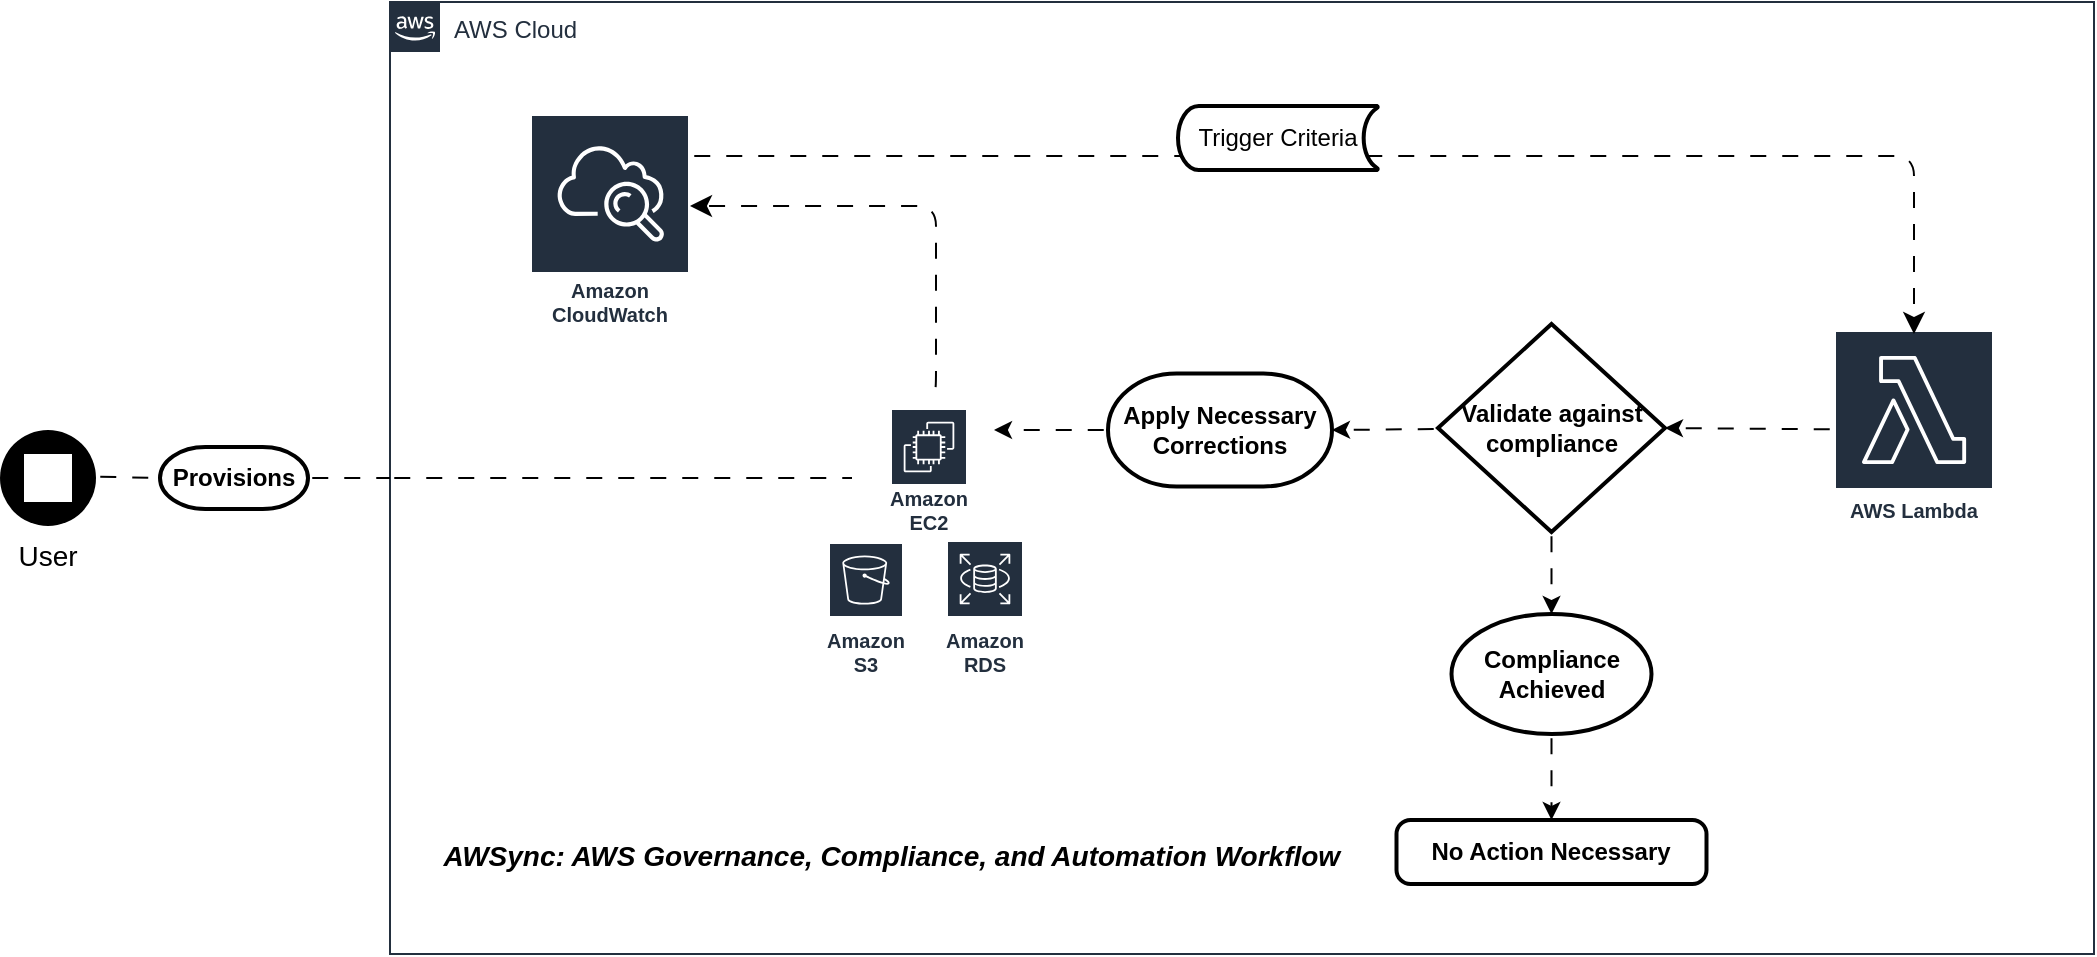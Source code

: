 <mxfile version="25.0.3">
  <diagram name="Page-1" id="UsiLonWmTc8-CPVRAGvT">
    <mxGraphModel dx="3181" dy="2549" grid="0" gridSize="10" guides="1" tooltips="1" connect="1" arrows="1" fold="1" page="0" pageScale="1" pageWidth="850" pageHeight="1100" math="0" shadow="0">
      <root>
        <mxCell id="0" />
        <mxCell id="1" parent="0" />
        <mxCell id="q4Jva7gI54CGLBHjJQhV-42" value="AWS Cloud" style="points=[[0,0],[0.25,0],[0.5,0],[0.75,0],[1,0],[1,0.25],[1,0.5],[1,0.75],[1,1],[0.75,1],[0.5,1],[0.25,1],[0,1],[0,0.75],[0,0.5],[0,0.25]];outlineConnect=0;gradientColor=none;html=1;whiteSpace=wrap;fontSize=12;fontStyle=0;container=1;pointerEvents=0;collapsible=0;recursiveResize=0;shape=mxgraph.aws4.group;grIcon=mxgraph.aws4.group_aws_cloud_alt;strokeColor=#232F3E;fillColor=none;verticalAlign=top;align=left;spacingLeft=30;fontColor=#232F3E;dashed=0;" vertex="1" parent="1">
          <mxGeometry x="-1293" y="-1604" width="852" height="476" as="geometry" />
        </mxCell>
        <mxCell id="q4Jva7gI54CGLBHjJQhV-44" value="AWS Lambda" style="sketch=0;outlineConnect=0;fontColor=#232F3E;gradientColor=none;strokeColor=#ffffff;fillColor=#232F3E;dashed=0;verticalLabelPosition=middle;verticalAlign=bottom;align=center;html=1;whiteSpace=wrap;fontSize=10;fontStyle=1;spacing=3;shape=mxgraph.aws4.productIcon;prIcon=mxgraph.aws4.lambda;" vertex="1" parent="q4Jva7gI54CGLBHjJQhV-42">
          <mxGeometry x="722" y="164" width="80" height="100" as="geometry" />
        </mxCell>
        <mxCell id="q4Jva7gI54CGLBHjJQhV-48" value="Amazon CloudWatch" style="sketch=0;outlineConnect=0;fontColor=#232F3E;gradientColor=none;strokeColor=#ffffff;fillColor=#232F3E;dashed=0;verticalLabelPosition=middle;verticalAlign=bottom;align=center;html=1;whiteSpace=wrap;fontSize=10;fontStyle=1;spacing=3;shape=mxgraph.aws4.productIcon;prIcon=mxgraph.aws4.cloudwatch;" vertex="1" parent="q4Jva7gI54CGLBHjJQhV-42">
          <mxGeometry x="70" y="56" width="80" height="110" as="geometry" />
        </mxCell>
        <mxCell id="q4Jva7gI54CGLBHjJQhV-51" value="Amazon S3" style="sketch=0;outlineConnect=0;fontColor=#232F3E;gradientColor=none;strokeColor=#ffffff;fillColor=#232F3E;dashed=0;verticalLabelPosition=middle;verticalAlign=bottom;align=center;html=1;whiteSpace=wrap;fontSize=10;fontStyle=1;spacing=3;shape=mxgraph.aws4.productIcon;prIcon=mxgraph.aws4.s3;" vertex="1" parent="q4Jva7gI54CGLBHjJQhV-42">
          <mxGeometry x="219" y="270" width="38" height="71" as="geometry" />
        </mxCell>
        <mxCell id="q4Jva7gI54CGLBHjJQhV-56" value="&lt;b&gt;No Action Necessary&lt;/b&gt;" style="rounded=1;whiteSpace=wrap;html=1;absoluteArcSize=1;arcSize=14;strokeWidth=2;" vertex="1" parent="q4Jva7gI54CGLBHjJQhV-42">
          <mxGeometry x="503.25" y="409" width="155" height="32" as="geometry" />
        </mxCell>
        <mxCell id="q4Jva7gI54CGLBHjJQhV-57" value="&lt;b&gt;Compliance Achieved&lt;/b&gt;" style="strokeWidth=2;html=1;shape=mxgraph.flowchart.start_1;whiteSpace=wrap;" vertex="1" parent="q4Jva7gI54CGLBHjJQhV-42">
          <mxGeometry x="530.75" y="306" width="100" height="60" as="geometry" />
        </mxCell>
        <mxCell id="q4Jva7gI54CGLBHjJQhV-58" value="&lt;b&gt;Validate against compliance&lt;/b&gt;" style="strokeWidth=2;html=1;shape=mxgraph.flowchart.decision;whiteSpace=wrap;" vertex="1" parent="q4Jva7gI54CGLBHjJQhV-42">
          <mxGeometry x="524" y="161" width="113.5" height="104" as="geometry" />
        </mxCell>
        <mxCell id="q4Jva7gI54CGLBHjJQhV-59" value="&lt;b&gt;Apply Necessary Corrections&lt;/b&gt;" style="strokeWidth=2;html=1;shape=mxgraph.flowchart.terminator;whiteSpace=wrap;" vertex="1" parent="q4Jva7gI54CGLBHjJQhV-42">
          <mxGeometry x="359" y="185.75" width="112" height="56.5" as="geometry" />
        </mxCell>
        <mxCell id="q4Jva7gI54CGLBHjJQhV-68" value="Amazon RDS" style="sketch=0;outlineConnect=0;fontColor=#232F3E;gradientColor=none;strokeColor=#ffffff;fillColor=#232F3E;dashed=0;verticalLabelPosition=middle;verticalAlign=bottom;align=center;html=1;whiteSpace=wrap;fontSize=10;fontStyle=1;spacing=3;shape=mxgraph.aws4.productIcon;prIcon=mxgraph.aws4.rds;" vertex="1" parent="q4Jva7gI54CGLBHjJQhV-42">
          <mxGeometry x="278" y="269" width="39" height="72" as="geometry" />
        </mxCell>
        <mxCell id="q4Jva7gI54CGLBHjJQhV-69" value="Amazon EC2" style="sketch=0;outlineConnect=0;fontColor=#232F3E;gradientColor=none;strokeColor=#ffffff;fillColor=#232F3E;dashed=0;verticalLabelPosition=middle;verticalAlign=bottom;align=center;html=1;whiteSpace=wrap;fontSize=10;fontStyle=1;spacing=3;shape=mxgraph.aws4.productIcon;prIcon=mxgraph.aws4.ec2;" vertex="1" parent="q4Jva7gI54CGLBHjJQhV-42">
          <mxGeometry x="250" y="203" width="39" height="67" as="geometry" />
        </mxCell>
        <mxCell id="q4Jva7gI54CGLBHjJQhV-70" value="" style="endArrow=classic;html=1;rounded=0;entryX=0.5;entryY=0;entryDx=0;entryDy=0;entryPerimeter=0;exitX=0.5;exitY=1;exitDx=0;exitDy=0;exitPerimeter=0;flowAnimation=1;" edge="1" parent="q4Jva7gI54CGLBHjJQhV-42" source="q4Jva7gI54CGLBHjJQhV-58" target="q4Jva7gI54CGLBHjJQhV-57">
          <mxGeometry width="50" height="50" relative="1" as="geometry">
            <mxPoint x="390" y="332" as="sourcePoint" />
            <mxPoint x="440" y="282" as="targetPoint" />
          </mxGeometry>
        </mxCell>
        <mxCell id="q4Jva7gI54CGLBHjJQhV-71" value="" style="endArrow=classic;html=1;rounded=0;entryX=0.5;entryY=0;entryDx=0;entryDy=0;exitX=0.5;exitY=1;exitDx=0;exitDy=0;exitPerimeter=0;flowAnimation=1;" edge="1" parent="q4Jva7gI54CGLBHjJQhV-42" source="q4Jva7gI54CGLBHjJQhV-57" target="q4Jva7gI54CGLBHjJQhV-56">
          <mxGeometry width="50" height="50" relative="1" as="geometry">
            <mxPoint x="390" y="332" as="sourcePoint" />
            <mxPoint x="440" y="282" as="targetPoint" />
          </mxGeometry>
        </mxCell>
        <mxCell id="q4Jva7gI54CGLBHjJQhV-72" value="" style="endArrow=classic;html=1;rounded=1;entryX=1;entryY=0.5;entryDx=0;entryDy=0;entryPerimeter=0;flowAnimation=1;curved=0;" edge="1" parent="q4Jva7gI54CGLBHjJQhV-42" source="q4Jva7gI54CGLBHjJQhV-44" target="q4Jva7gI54CGLBHjJQhV-58">
          <mxGeometry width="50" height="50" relative="1" as="geometry">
            <mxPoint x="390" y="332" as="sourcePoint" />
            <mxPoint x="440" y="282" as="targetPoint" />
          </mxGeometry>
        </mxCell>
        <mxCell id="q4Jva7gI54CGLBHjJQhV-73" value="" style="endArrow=classic;html=1;rounded=0;entryX=1;entryY=0.5;entryDx=0;entryDy=0;entryPerimeter=0;flowAnimation=1;" edge="1" parent="q4Jva7gI54CGLBHjJQhV-42" source="q4Jva7gI54CGLBHjJQhV-58" target="q4Jva7gI54CGLBHjJQhV-59">
          <mxGeometry width="50" height="50" relative="1" as="geometry">
            <mxPoint x="539" y="269" as="sourcePoint" />
            <mxPoint x="589" y="219" as="targetPoint" />
          </mxGeometry>
        </mxCell>
        <mxCell id="q4Jva7gI54CGLBHjJQhV-74" value="" style="endArrow=classic;html=1;rounded=0;exitX=0;exitY=0.5;exitDx=0;exitDy=0;exitPerimeter=0;flowAnimation=1;" edge="1" parent="q4Jva7gI54CGLBHjJQhV-42" source="q4Jva7gI54CGLBHjJQhV-59">
          <mxGeometry width="50" height="50" relative="1" as="geometry">
            <mxPoint x="539" y="269" as="sourcePoint" />
            <mxPoint x="302" y="214" as="targetPoint" />
          </mxGeometry>
        </mxCell>
        <mxCell id="q4Jva7gI54CGLBHjJQhV-76" value="" style="endArrow=none;html=1;rounded=0;exitX=0;exitY=0.5;exitDx=0;exitDy=0;flowAnimation=1;" edge="1" parent="q4Jva7gI54CGLBHjJQhV-42" source="q4Jva7gI54CGLBHjJQhV-42">
          <mxGeometry width="50" height="50" relative="1" as="geometry">
            <mxPoint x="9" y="247" as="sourcePoint" />
            <mxPoint x="231" y="238" as="targetPoint" />
          </mxGeometry>
        </mxCell>
        <mxCell id="q4Jva7gI54CGLBHjJQhV-77" value="" style="edgeStyle=segmentEdgeStyle;endArrow=classic;html=1;curved=0;rounded=1;endSize=8;startSize=8;flowAnimation=1;" edge="1" parent="q4Jva7gI54CGLBHjJQhV-42" target="q4Jva7gI54CGLBHjJQhV-48">
          <mxGeometry width="50" height="50" relative="1" as="geometry">
            <mxPoint x="272" y="194" as="sourcePoint" />
            <mxPoint x="567" y="452" as="targetPoint" />
            <Array as="points">
              <mxPoint x="273" y="102" />
            </Array>
          </mxGeometry>
        </mxCell>
        <mxCell id="q4Jva7gI54CGLBHjJQhV-78" value="" style="shape=image;html=1;verticalAlign=top;verticalLabelPosition=bottom;labelBackgroundColor=#ffffff;imageAspect=0;aspect=fixed;image=https://cdn2.iconfinder.com/data/icons/boxicons-solid-vol-1/24/bxs-bell-ring-128.png" vertex="1" parent="q4Jva7gI54CGLBHjJQhV-42">
          <mxGeometry x="282" y="126" width="35" height="35" as="geometry" />
        </mxCell>
        <mxCell id="q4Jva7gI54CGLBHjJQhV-79" value="" style="edgeStyle=segmentEdgeStyle;endArrow=classic;html=1;curved=0;rounded=1;endSize=8;startSize=8;flowAnimation=1;fontStyle=1;jumpStyle=none;fontSize=35;" edge="1" parent="q4Jva7gI54CGLBHjJQhV-42">
          <mxGeometry width="50" height="50" relative="1" as="geometry">
            <mxPoint x="150" y="77" as="sourcePoint" />
            <mxPoint x="762" y="166" as="targetPoint" />
          </mxGeometry>
        </mxCell>
        <mxCell id="q4Jva7gI54CGLBHjJQhV-80" value="Trigger Criteria" style="strokeWidth=2;html=1;shape=mxgraph.flowchart.stored_data;whiteSpace=wrap;" vertex="1" parent="q4Jva7gI54CGLBHjJQhV-42">
          <mxGeometry x="394" y="52" width="100" height="32" as="geometry" />
        </mxCell>
        <mxCell id="q4Jva7gI54CGLBHjJQhV-82" value="&lt;b&gt;&lt;font style=&quot;font-size: 14px;&quot;&gt;&lt;i&gt;&amp;nbsp; &amp;nbsp; &amp;nbsp; &amp;nbsp; &amp;nbsp; &amp;nbsp; &amp;nbsp; &amp;nbsp; &amp;nbsp; &amp;nbsp; &amp;nbsp; &amp;nbsp; &amp;nbsp; &amp;nbsp; &amp;nbsp; &amp;nbsp; &amp;nbsp; &amp;nbsp; &amp;nbsp; &amp;nbsp; &amp;nbsp; &amp;nbsp; &amp;nbsp; &amp;nbsp;AWSync: AWS Governance, Compliance, and Automation Workflow&lt;/i&gt;&lt;/font&gt;&lt;/b&gt;" style="text;html=1;align=center;verticalAlign=middle;resizable=0;points=[];autosize=1;strokeColor=none;fillColor=none;" vertex="1" parent="q4Jva7gI54CGLBHjJQhV-42">
          <mxGeometry x="-166" y="412" width="649" height="29" as="geometry" />
        </mxCell>
        <mxCell id="q4Jva7gI54CGLBHjJQhV-53" value="User" style="shape=ellipse;fillColor=#000000;aspect=fixed;resizable=0;labelPosition=center;verticalLabelPosition=bottom;align=center;verticalAlign=top;strokeColor=none;fontSize=14;" vertex="1" parent="1">
          <mxGeometry x="-1488" y="-1390" width="48" height="48" as="geometry" />
        </mxCell>
        <mxCell id="q4Jva7gI54CGLBHjJQhV-54" value="" style="fillColor=#ffffff;strokeColor=none;dashed=0;outlineConnect=0;html=1;labelPosition=center;verticalLabelPosition=bottom;verticalAlign=top;part=1;movable=0;resizable=0;rotatable=0;shape=mxgraph.ibm_cloud.user" vertex="1" parent="q4Jva7gI54CGLBHjJQhV-53">
          <mxGeometry width="24" height="24" relative="1" as="geometry">
            <mxPoint x="12" y="12" as="offset" />
          </mxGeometry>
        </mxCell>
        <mxCell id="q4Jva7gI54CGLBHjJQhV-64" value="&lt;b&gt;Provisions&lt;/b&gt;" style="strokeWidth=2;html=1;shape=mxgraph.flowchart.terminator;whiteSpace=wrap;" vertex="1" parent="1">
          <mxGeometry x="-1408" y="-1381.5" width="74" height="31" as="geometry" />
        </mxCell>
        <mxCell id="q4Jva7gI54CGLBHjJQhV-65" value="" style="endArrow=none;html=1;rounded=0;entryX=0;entryY=0.5;entryDx=0;entryDy=0;entryPerimeter=0;flowAnimation=1;" edge="1" parent="1" target="q4Jva7gI54CGLBHjJQhV-64">
          <mxGeometry relative="1" as="geometry">
            <mxPoint x="-1440" y="-1366.67" as="sourcePoint" />
            <mxPoint x="-1280" y="-1366.67" as="targetPoint" />
          </mxGeometry>
        </mxCell>
        <mxCell id="q4Jva7gI54CGLBHjJQhV-67" value="" style="endArrow=none;html=1;rounded=0;exitX=1;exitY=0.5;exitDx=0;exitDy=0;exitPerimeter=0;flowAnimation=1;" edge="1" parent="1" source="q4Jva7gI54CGLBHjJQhV-64" target="q4Jva7gI54CGLBHjJQhV-42">
          <mxGeometry width="50" height="50" relative="1" as="geometry">
            <mxPoint x="-956" y="-1276" as="sourcePoint" />
            <mxPoint x="-906" y="-1326" as="targetPoint" />
          </mxGeometry>
        </mxCell>
      </root>
    </mxGraphModel>
  </diagram>
</mxfile>
